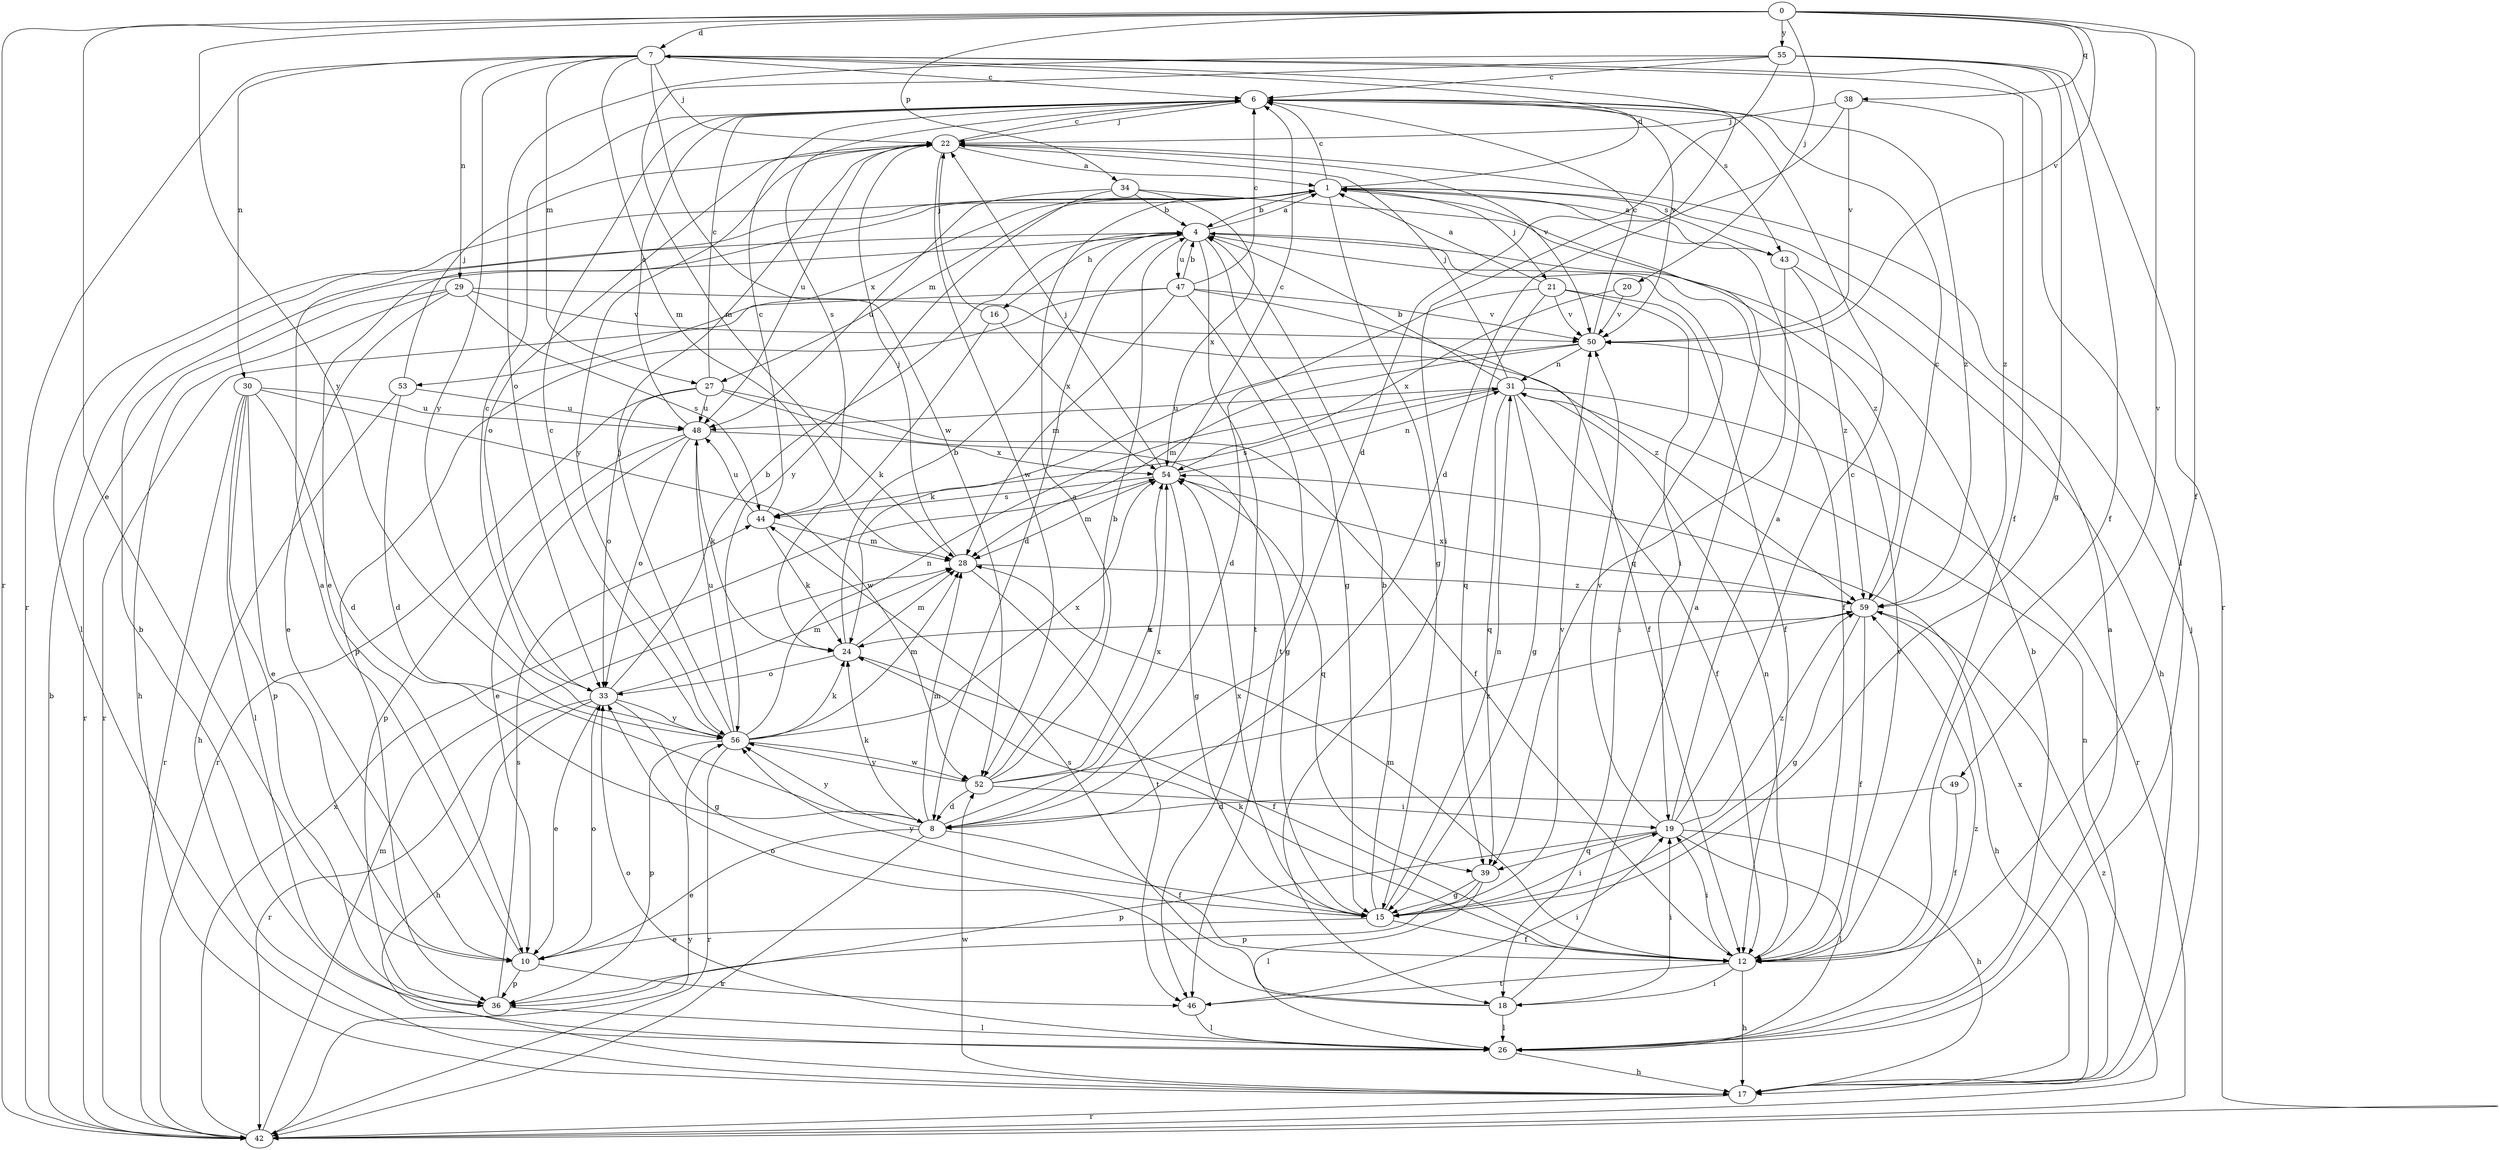 strict digraph  {
0;
1;
4;
6;
7;
8;
10;
12;
15;
16;
17;
18;
19;
20;
21;
22;
24;
26;
27;
28;
29;
30;
31;
33;
34;
36;
38;
39;
42;
43;
44;
46;
47;
48;
49;
50;
52;
53;
54;
55;
56;
59;
0 -> 7  [label=d];
0 -> 10  [label=e];
0 -> 12  [label=f];
0 -> 20  [label=j];
0 -> 34  [label=p];
0 -> 38  [label=q];
0 -> 42  [label=r];
0 -> 49  [label=v];
0 -> 50  [label=v];
0 -> 55  [label=y];
0 -> 56  [label=y];
1 -> 4  [label=b];
1 -> 6  [label=c];
1 -> 7  [label=d];
1 -> 10  [label=e];
1 -> 15  [label=g];
1 -> 21  [label=j];
1 -> 26  [label=l];
1 -> 27  [label=m];
1 -> 43  [label=s];
1 -> 53  [label=x];
4 -> 1  [label=a];
4 -> 8  [label=d];
4 -> 12  [label=f];
4 -> 15  [label=g];
4 -> 16  [label=h];
4 -> 18  [label=i];
4 -> 46  [label=t];
4 -> 47  [label=u];
6 -> 22  [label=j];
6 -> 43  [label=s];
6 -> 44  [label=s];
6 -> 50  [label=v];
6 -> 59  [label=z];
7 -> 6  [label=c];
7 -> 12  [label=f];
7 -> 18  [label=i];
7 -> 22  [label=j];
7 -> 26  [label=l];
7 -> 27  [label=m];
7 -> 28  [label=m];
7 -> 29  [label=n];
7 -> 30  [label=n];
7 -> 42  [label=r];
7 -> 52  [label=w];
7 -> 56  [label=y];
8 -> 10  [label=e];
8 -> 12  [label=f];
8 -> 24  [label=k];
8 -> 28  [label=m];
8 -> 42  [label=r];
8 -> 54  [label=x];
8 -> 56  [label=y];
10 -> 1  [label=a];
10 -> 33  [label=o];
10 -> 36  [label=p];
10 -> 46  [label=t];
12 -> 17  [label=h];
12 -> 18  [label=i];
12 -> 19  [label=i];
12 -> 24  [label=k];
12 -> 28  [label=m];
12 -> 31  [label=n];
12 -> 46  [label=t];
12 -> 50  [label=v];
15 -> 4  [label=b];
15 -> 10  [label=e];
15 -> 12  [label=f];
15 -> 19  [label=i];
15 -> 31  [label=n];
15 -> 50  [label=v];
15 -> 54  [label=x];
15 -> 56  [label=y];
16 -> 22  [label=j];
16 -> 24  [label=k];
16 -> 54  [label=x];
17 -> 22  [label=j];
17 -> 31  [label=n];
17 -> 42  [label=r];
17 -> 52  [label=w];
17 -> 54  [label=x];
18 -> 1  [label=a];
18 -> 19  [label=i];
18 -> 26  [label=l];
18 -> 33  [label=o];
18 -> 44  [label=s];
19 -> 1  [label=a];
19 -> 6  [label=c];
19 -> 17  [label=h];
19 -> 26  [label=l];
19 -> 36  [label=p];
19 -> 39  [label=q];
19 -> 50  [label=v];
19 -> 59  [label=z];
20 -> 50  [label=v];
20 -> 54  [label=x];
21 -> 1  [label=a];
21 -> 8  [label=d];
21 -> 12  [label=f];
21 -> 19  [label=i];
21 -> 39  [label=q];
21 -> 50  [label=v];
22 -> 1  [label=a];
22 -> 6  [label=c];
22 -> 33  [label=o];
22 -> 48  [label=u];
22 -> 50  [label=v];
22 -> 52  [label=w];
22 -> 56  [label=y];
24 -> 4  [label=b];
24 -> 12  [label=f];
24 -> 28  [label=m];
24 -> 33  [label=o];
26 -> 1  [label=a];
26 -> 4  [label=b];
26 -> 17  [label=h];
26 -> 33  [label=o];
26 -> 59  [label=z];
27 -> 6  [label=c];
27 -> 12  [label=f];
27 -> 15  [label=g];
27 -> 33  [label=o];
27 -> 42  [label=r];
27 -> 48  [label=u];
28 -> 22  [label=j];
28 -> 46  [label=t];
28 -> 59  [label=z];
29 -> 10  [label=e];
29 -> 17  [label=h];
29 -> 42  [label=r];
29 -> 44  [label=s];
29 -> 50  [label=v];
29 -> 59  [label=z];
30 -> 8  [label=d];
30 -> 10  [label=e];
30 -> 26  [label=l];
30 -> 36  [label=p];
30 -> 42  [label=r];
30 -> 48  [label=u];
30 -> 52  [label=w];
31 -> 4  [label=b];
31 -> 12  [label=f];
31 -> 15  [label=g];
31 -> 22  [label=j];
31 -> 39  [label=q];
31 -> 42  [label=r];
31 -> 44  [label=s];
31 -> 48  [label=u];
33 -> 4  [label=b];
33 -> 6  [label=c];
33 -> 10  [label=e];
33 -> 15  [label=g];
33 -> 17  [label=h];
33 -> 28  [label=m];
33 -> 42  [label=r];
33 -> 56  [label=y];
34 -> 4  [label=b];
34 -> 48  [label=u];
34 -> 54  [label=x];
34 -> 56  [label=y];
34 -> 59  [label=z];
36 -> 4  [label=b];
36 -> 26  [label=l];
36 -> 44  [label=s];
38 -> 8  [label=d];
38 -> 22  [label=j];
38 -> 50  [label=v];
38 -> 59  [label=z];
39 -> 15  [label=g];
39 -> 26  [label=l];
39 -> 36  [label=p];
42 -> 4  [label=b];
42 -> 28  [label=m];
42 -> 54  [label=x];
42 -> 56  [label=y];
42 -> 59  [label=z];
43 -> 1  [label=a];
43 -> 17  [label=h];
43 -> 39  [label=q];
43 -> 59  [label=z];
44 -> 6  [label=c];
44 -> 24  [label=k];
44 -> 28  [label=m];
44 -> 48  [label=u];
46 -> 19  [label=i];
46 -> 26  [label=l];
47 -> 4  [label=b];
47 -> 6  [label=c];
47 -> 12  [label=f];
47 -> 28  [label=m];
47 -> 36  [label=p];
47 -> 42  [label=r];
47 -> 46  [label=t];
47 -> 50  [label=v];
48 -> 6  [label=c];
48 -> 10  [label=e];
48 -> 24  [label=k];
48 -> 33  [label=o];
48 -> 36  [label=p];
48 -> 54  [label=x];
49 -> 8  [label=d];
49 -> 12  [label=f];
50 -> 6  [label=c];
50 -> 24  [label=k];
50 -> 28  [label=m];
50 -> 31  [label=n];
52 -> 1  [label=a];
52 -> 4  [label=b];
52 -> 8  [label=d];
52 -> 19  [label=i];
52 -> 54  [label=x];
52 -> 56  [label=y];
52 -> 59  [label=z];
53 -> 8  [label=d];
53 -> 17  [label=h];
53 -> 22  [label=j];
53 -> 48  [label=u];
54 -> 6  [label=c];
54 -> 15  [label=g];
54 -> 22  [label=j];
54 -> 28  [label=m];
54 -> 31  [label=n];
54 -> 39  [label=q];
54 -> 44  [label=s];
55 -> 6  [label=c];
55 -> 8  [label=d];
55 -> 12  [label=f];
55 -> 15  [label=g];
55 -> 28  [label=m];
55 -> 33  [label=o];
55 -> 42  [label=r];
56 -> 6  [label=c];
56 -> 22  [label=j];
56 -> 24  [label=k];
56 -> 28  [label=m];
56 -> 31  [label=n];
56 -> 36  [label=p];
56 -> 42  [label=r];
56 -> 48  [label=u];
56 -> 52  [label=w];
56 -> 54  [label=x];
59 -> 6  [label=c];
59 -> 12  [label=f];
59 -> 15  [label=g];
59 -> 17  [label=h];
59 -> 24  [label=k];
59 -> 54  [label=x];
}
